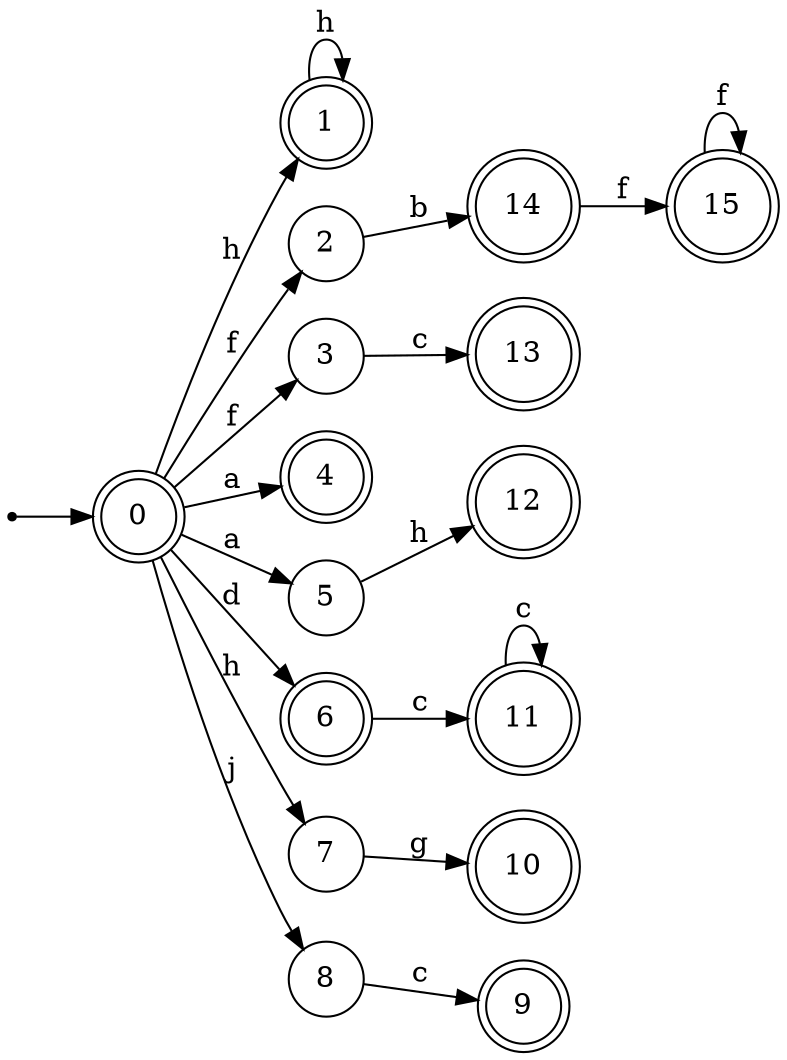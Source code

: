 digraph finite_state_machine {
rankdir=LR;
size="20,20";
node [shape = point]; "dummy0"
node [shape = doublecircle]; "0";"dummy0" -> "0";
node [shape = doublecircle]; "1";node [shape = circle]; "2";
node [shape = circle]; "3";
node [shape = doublecircle]; "4";node [shape = circle]; "5";
node [shape = doublecircle]; "6";node [shape = circle]; "7";
node [shape = circle]; "8";
node [shape = doublecircle]; "9";node [shape = doublecircle]; "10";node [shape = doublecircle]; "11";node [shape = doublecircle]; "12";node [shape = doublecircle]; "13";node [shape = doublecircle]; "14";node [shape = doublecircle]; "15";"0" -> "1" [label = "h"];
 "0" -> "7" [label = "h"];
 "0" -> "2" [label = "f"];
 "0" -> "3" [label = "f"];
 "0" -> "4" [label = "a"];
 "0" -> "5" [label = "a"];
 "0" -> "6" [label = "d"];
 "0" -> "8" [label = "j"];
 "8" -> "9" [label = "c"];
 "7" -> "10" [label = "g"];
 "6" -> "11" [label = "c"];
 "11" -> "11" [label = "c"];
 "5" -> "12" [label = "h"];
 "3" -> "13" [label = "c"];
 "2" -> "14" [label = "b"];
 "14" -> "15" [label = "f"];
 "15" -> "15" [label = "f"];
 "1" -> "1" [label = "h"];
 }
